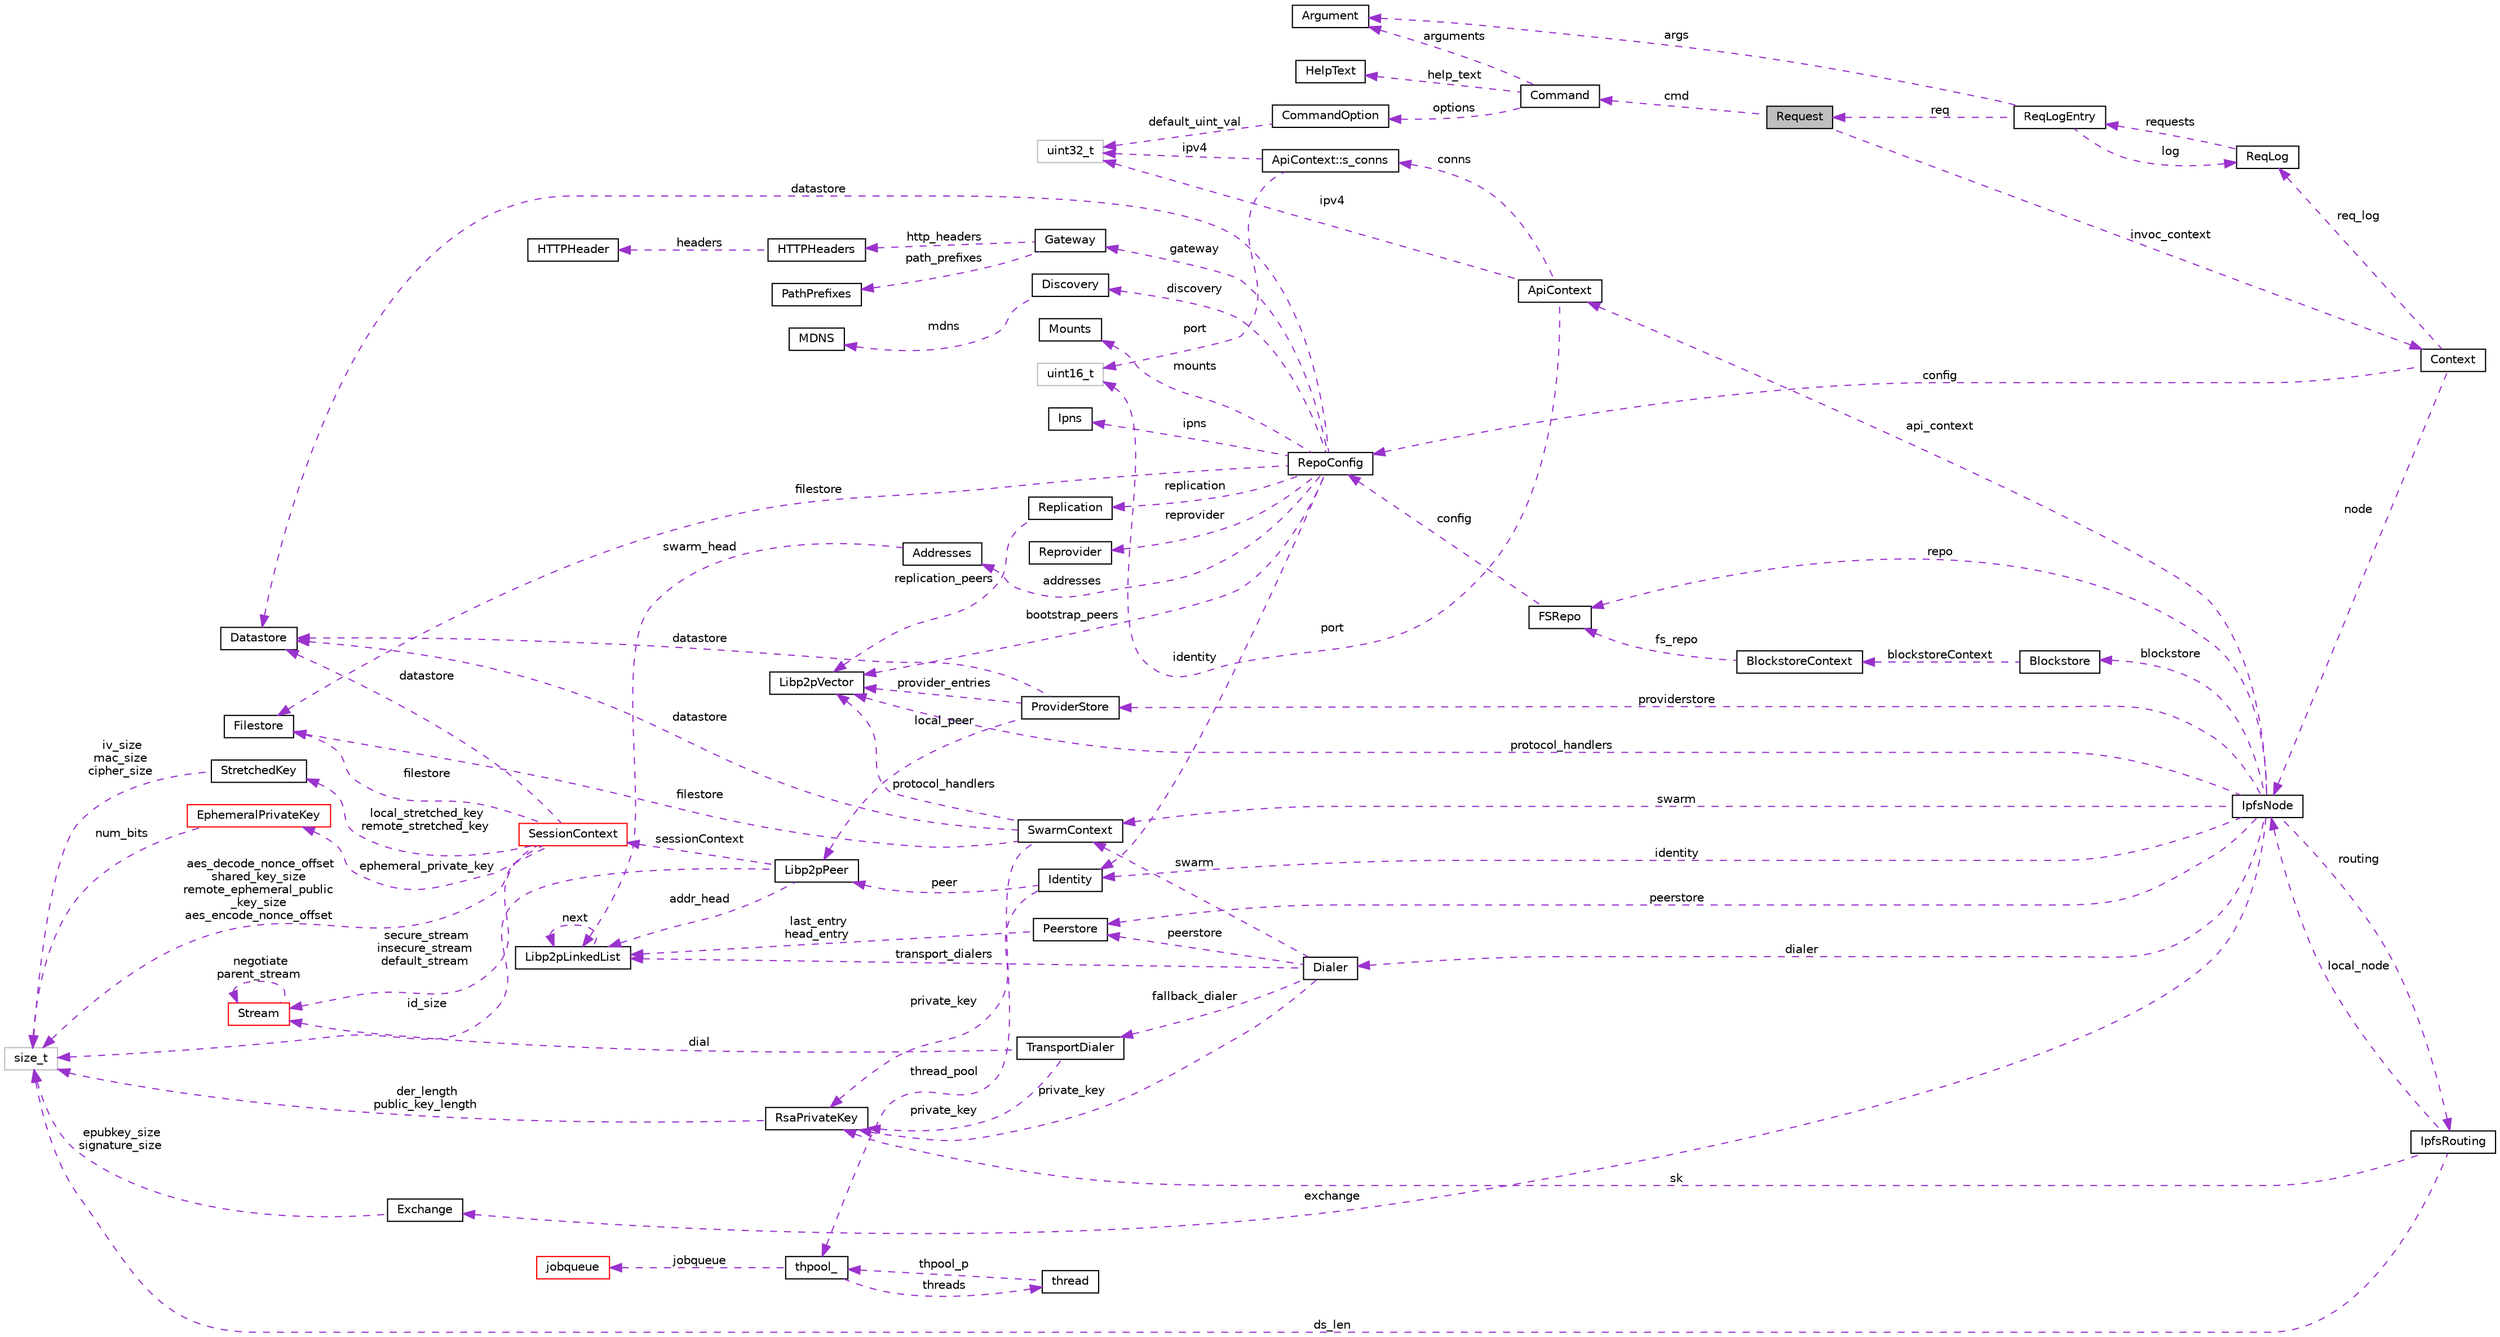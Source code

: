 digraph "Request"
{
  edge [fontname="Helvetica",fontsize="10",labelfontname="Helvetica",labelfontsize="10"];
  node [fontname="Helvetica",fontsize="10",shape=record];
  rankdir="LR";
  Node1 [label="Request",height=0.2,width=0.4,color="black", fillcolor="grey75", style="filled", fontcolor="black"];
  Node2 -> Node1 [dir="back",color="darkorchid3",fontsize="10",style="dashed",label=" cmd" ,fontname="Helvetica"];
  Node2 [label="Command",height=0.2,width=0.4,color="black", fillcolor="white", style="filled",URL="$struct_command.html"];
  Node3 -> Node2 [dir="back",color="darkorchid3",fontsize="10",style="dashed",label=" arguments" ,fontname="Helvetica"];
  Node3 [label="Argument",height=0.2,width=0.4,color="black", fillcolor="white", style="filled",URL="$struct_argument.html"];
  Node4 -> Node2 [dir="back",color="darkorchid3",fontsize="10",style="dashed",label=" options" ,fontname="Helvetica"];
  Node4 [label="CommandOption",height=0.2,width=0.4,color="black", fillcolor="white", style="filled",URL="$struct_command_option.html"];
  Node5 -> Node4 [dir="back",color="darkorchid3",fontsize="10",style="dashed",label=" default_uint_val" ,fontname="Helvetica"];
  Node5 [label="uint32_t",height=0.2,width=0.4,color="grey75", fillcolor="white", style="filled"];
  Node6 -> Node2 [dir="back",color="darkorchid3",fontsize="10",style="dashed",label=" help_text" ,fontname="Helvetica"];
  Node6 [label="HelpText",height=0.2,width=0.4,color="black", fillcolor="white", style="filled",URL="$struct_help_text.html"];
  Node7 -> Node1 [dir="back",color="darkorchid3",fontsize="10",style="dashed",label=" invoc_context" ,fontname="Helvetica"];
  Node7 [label="Context",height=0.2,width=0.4,color="black", fillcolor="white", style="filled",URL="$struct_context.html"];
  Node8 -> Node7 [dir="back",color="darkorchid3",fontsize="10",style="dashed",label=" node" ,fontname="Helvetica"];
  Node8 [label="IpfsNode",height=0.2,width=0.4,color="black", fillcolor="white", style="filled",URL="$struct_ipfs_node.html"];
  Node9 -> Node8 [dir="back",color="darkorchid3",fontsize="10",style="dashed",label=" protocol_handlers" ,fontname="Helvetica"];
  Node9 [label="Libp2pVector",height=0.2,width=0.4,color="black", fillcolor="white", style="filled",URL="$struct_libp2p_vector.html"];
  Node10 -> Node8 [dir="back",color="darkorchid3",fontsize="10",style="dashed",label=" identity" ,fontname="Helvetica"];
  Node10 [label="Identity",height=0.2,width=0.4,color="black", fillcolor="white", style="filled",URL="$struct_identity.html"];
  Node11 -> Node10 [dir="back",color="darkorchid3",fontsize="10",style="dashed",label=" peer" ,fontname="Helvetica"];
  Node11 [label="Libp2pPeer",height=0.2,width=0.4,color="black", fillcolor="white", style="filled",URL="$struct_libp2p_peer.html"];
  Node12 -> Node11 [dir="back",color="darkorchid3",fontsize="10",style="dashed",label=" sessionContext" ,fontname="Helvetica"];
  Node12 [label="SessionContext",height=0.2,width=0.4,color="red", fillcolor="white", style="filled",URL="$struct_session_context.html"];
  Node13 -> Node12 [dir="back",color="darkorchid3",fontsize="10",style="dashed",label=" ephemeral_private_key" ,fontname="Helvetica"];
  Node13 [label="EphemeralPrivateKey",height=0.2,width=0.4,color="red", fillcolor="white", style="filled",URL="$struct_ephemeral_private_key.html"];
  Node16 -> Node13 [dir="back",color="darkorchid3",fontsize="10",style="dashed",label=" num_bits" ,fontname="Helvetica"];
  Node16 [label="size_t",height=0.2,width=0.4,color="grey75", fillcolor="white", style="filled"];
  Node21 -> Node12 [dir="back",color="darkorchid3",fontsize="10",style="dashed",label=" local_stretched_key\nremote_stretched_key" ,fontname="Helvetica"];
  Node21 [label="StretchedKey",height=0.2,width=0.4,color="black", fillcolor="white", style="filled",URL="$struct_stretched_key.html"];
  Node16 -> Node21 [dir="back",color="darkorchid3",fontsize="10",style="dashed",label=" iv_size\nmac_size\ncipher_size" ,fontname="Helvetica"];
  Node23 -> Node12 [dir="back",color="darkorchid3",fontsize="10",style="dashed",label=" filestore" ,fontname="Helvetica"];
  Node23 [label="Filestore",height=0.2,width=0.4,color="black", fillcolor="white", style="filled",URL="$struct_filestore.html"];
  Node16 -> Node12 [dir="back",color="darkorchid3",fontsize="10",style="dashed",label=" aes_decode_nonce_offset\nshared_key_size\nremote_ephemeral_public\l_key_size\naes_encode_nonce_offset" ,fontname="Helvetica"];
  Node24 -> Node12 [dir="back",color="darkorchid3",fontsize="10",style="dashed",label=" datastore" ,fontname="Helvetica"];
  Node24 [label="Datastore",height=0.2,width=0.4,color="black", fillcolor="white", style="filled",URL="$struct_datastore.html"];
  Node25 -> Node12 [dir="back",color="darkorchid3",fontsize="10",style="dashed",label=" secure_stream\ninsecure_stream\ndefault_stream" ,fontname="Helvetica"];
  Node25 [label="Stream",height=0.2,width=0.4,color="red", fillcolor="white", style="filled",URL="$struct_stream.html"];
  Node25 -> Node25 [dir="back",color="darkorchid3",fontsize="10",style="dashed",label=" negotiate\nparent_stream" ,fontname="Helvetica"];
  Node28 -> Node11 [dir="back",color="darkorchid3",fontsize="10",style="dashed",label=" addr_head" ,fontname="Helvetica"];
  Node28 [label="Libp2pLinkedList",height=0.2,width=0.4,color="black", fillcolor="white", style="filled",URL="$struct_libp2p_linked_list.html"];
  Node28 -> Node28 [dir="back",color="darkorchid3",fontsize="10",style="dashed",label=" next" ,fontname="Helvetica"];
  Node16 -> Node11 [dir="back",color="darkorchid3",fontsize="10",style="dashed",label=" id_size" ,fontname="Helvetica"];
  Node29 -> Node10 [dir="back",color="darkorchid3",fontsize="10",style="dashed",label=" private_key" ,fontname="Helvetica"];
  Node29 [label="RsaPrivateKey",height=0.2,width=0.4,color="black", fillcolor="white", style="filled",URL="$struct_rsa_private_key.html"];
  Node16 -> Node29 [dir="back",color="darkorchid3",fontsize="10",style="dashed",label=" der_length\npublic_key_length" ,fontname="Helvetica"];
  Node30 -> Node8 [dir="back",color="darkorchid3",fontsize="10",style="dashed",label=" routing" ,fontname="Helvetica"];
  Node30 [label="IpfsRouting",height=0.2,width=0.4,color="black", fillcolor="white", style="filled",URL="$struct_ipfs_routing.html"];
  Node8 -> Node30 [dir="back",color="darkorchid3",fontsize="10",style="dashed",label=" local_node" ,fontname="Helvetica"];
  Node29 -> Node30 [dir="back",color="darkorchid3",fontsize="10",style="dashed",label=" sk" ,fontname="Helvetica"];
  Node16 -> Node30 [dir="back",color="darkorchid3",fontsize="10",style="dashed",label=" ds_len" ,fontname="Helvetica"];
  Node31 -> Node8 [dir="back",color="darkorchid3",fontsize="10",style="dashed",label=" providerstore" ,fontname="Helvetica"];
  Node31 [label="ProviderStore",height=0.2,width=0.4,color="black", fillcolor="white", style="filled",URL="$struct_provider_store.html"];
  Node9 -> Node31 [dir="back",color="darkorchid3",fontsize="10",style="dashed",label=" provider_entries" ,fontname="Helvetica"];
  Node11 -> Node31 [dir="back",color="darkorchid3",fontsize="10",style="dashed",label=" local_peer" ,fontname="Helvetica"];
  Node24 -> Node31 [dir="back",color="darkorchid3",fontsize="10",style="dashed",label=" datastore" ,fontname="Helvetica"];
  Node32 -> Node8 [dir="back",color="darkorchid3",fontsize="10",style="dashed",label=" dialer" ,fontname="Helvetica"];
  Node32 [label="Dialer",height=0.2,width=0.4,color="black", fillcolor="white", style="filled",URL="$struct_dialer.html"];
  Node33 -> Node32 [dir="back",color="darkorchid3",fontsize="10",style="dashed",label=" fallback_dialer" ,fontname="Helvetica"];
  Node33 [label="TransportDialer",height=0.2,width=0.4,color="black", fillcolor="white", style="filled",URL="$struct_transport_dialer.html"];
  Node29 -> Node33 [dir="back",color="darkorchid3",fontsize="10",style="dashed",label=" private_key" ,fontname="Helvetica"];
  Node25 -> Node33 [dir="back",color="darkorchid3",fontsize="10",style="dashed",label=" dial" ,fontname="Helvetica"];
  Node28 -> Node32 [dir="back",color="darkorchid3",fontsize="10",style="dashed",label=" transport_dialers" ,fontname="Helvetica"];
  Node29 -> Node32 [dir="back",color="darkorchid3",fontsize="10",style="dashed",label=" private_key" ,fontname="Helvetica"];
  Node34 -> Node32 [dir="back",color="darkorchid3",fontsize="10",style="dashed",label=" swarm" ,fontname="Helvetica"];
  Node34 [label="SwarmContext",height=0.2,width=0.4,color="black", fillcolor="white", style="filled",URL="$struct_swarm_context.html"];
  Node9 -> Node34 [dir="back",color="darkorchid3",fontsize="10",style="dashed",label=" protocol_handlers" ,fontname="Helvetica"];
  Node23 -> Node34 [dir="back",color="darkorchid3",fontsize="10",style="dashed",label=" filestore" ,fontname="Helvetica"];
  Node35 -> Node34 [dir="back",color="darkorchid3",fontsize="10",style="dashed",label=" thread_pool" ,fontname="Helvetica"];
  Node35 [label="thpool_",height=0.2,width=0.4,color="black", fillcolor="white", style="filled",URL="$structthpool__.html"];
  Node36 -> Node35 [dir="back",color="darkorchid3",fontsize="10",style="dashed",label=" threads" ,fontname="Helvetica"];
  Node36 [label="thread",height=0.2,width=0.4,color="black", fillcolor="white", style="filled",URL="$structthread.html"];
  Node35 -> Node36 [dir="back",color="darkorchid3",fontsize="10",style="dashed",label=" thpool_p" ,fontname="Helvetica"];
  Node37 -> Node35 [dir="back",color="darkorchid3",fontsize="10",style="dashed",label=" jobqueue" ,fontname="Helvetica"];
  Node37 [label="jobqueue",height=0.2,width=0.4,color="red", fillcolor="white", style="filled",URL="$structjobqueue.html"];
  Node24 -> Node34 [dir="back",color="darkorchid3",fontsize="10",style="dashed",label=" datastore" ,fontname="Helvetica"];
  Node40 -> Node32 [dir="back",color="darkorchid3",fontsize="10",style="dashed",label=" peerstore" ,fontname="Helvetica"];
  Node40 [label="Peerstore",height=0.2,width=0.4,color="black", fillcolor="white", style="filled",URL="$struct_peerstore.html"];
  Node28 -> Node40 [dir="back",color="darkorchid3",fontsize="10",style="dashed",label=" last_entry\nhead_entry" ,fontname="Helvetica"];
  Node41 -> Node8 [dir="back",color="darkorchid3",fontsize="10",style="dashed",label=" repo" ,fontname="Helvetica"];
  Node41 [label="FSRepo",height=0.2,width=0.4,color="black", fillcolor="white", style="filled",URL="$struct_f_s_repo.html"];
  Node42 -> Node41 [dir="back",color="darkorchid3",fontsize="10",style="dashed",label=" config" ,fontname="Helvetica"];
  Node42 [label="RepoConfig",height=0.2,width=0.4,color="black", fillcolor="white", style="filled",URL="$struct_repo_config.html"];
  Node9 -> Node42 [dir="back",color="darkorchid3",fontsize="10",style="dashed",label=" bootstrap_peers" ,fontname="Helvetica"];
  Node10 -> Node42 [dir="back",color="darkorchid3",fontsize="10",style="dashed",label=" identity" ,fontname="Helvetica"];
  Node43 -> Node42 [dir="back",color="darkorchid3",fontsize="10",style="dashed",label=" reprovider" ,fontname="Helvetica"];
  Node43 [label="Reprovider",height=0.2,width=0.4,color="black", fillcolor="white", style="filled",URL="$struct_reprovider.html"];
  Node44 -> Node42 [dir="back",color="darkorchid3",fontsize="10",style="dashed",label=" discovery" ,fontname="Helvetica"];
  Node44 [label="Discovery",height=0.2,width=0.4,color="black", fillcolor="white", style="filled",URL="$struct_discovery.html"];
  Node45 -> Node44 [dir="back",color="darkorchid3",fontsize="10",style="dashed",label=" mdns" ,fontname="Helvetica"];
  Node45 [label="MDNS",height=0.2,width=0.4,color="black", fillcolor="white", style="filled",URL="$struct_m_d_n_s.html"];
  Node46 -> Node42 [dir="back",color="darkorchid3",fontsize="10",style="dashed",label=" mounts" ,fontname="Helvetica"];
  Node46 [label="Mounts",height=0.2,width=0.4,color="black", fillcolor="white", style="filled",URL="$struct_mounts.html"];
  Node47 -> Node42 [dir="back",color="darkorchid3",fontsize="10",style="dashed",label=" ipns" ,fontname="Helvetica"];
  Node47 [label="Ipns",height=0.2,width=0.4,color="black", fillcolor="white", style="filled",URL="$struct_ipns.html"];
  Node23 -> Node42 [dir="back",color="darkorchid3",fontsize="10",style="dashed",label=" filestore" ,fontname="Helvetica"];
  Node48 -> Node42 [dir="back",color="darkorchid3",fontsize="10",style="dashed",label=" addresses" ,fontname="Helvetica"];
  Node48 [label="Addresses",height=0.2,width=0.4,color="black", fillcolor="white", style="filled",URL="$struct_addresses.html"];
  Node28 -> Node48 [dir="back",color="darkorchid3",fontsize="10",style="dashed",label=" swarm_head" ,fontname="Helvetica"];
  Node49 -> Node42 [dir="back",color="darkorchid3",fontsize="10",style="dashed",label=" replication" ,fontname="Helvetica"];
  Node49 [label="Replication",height=0.2,width=0.4,color="black", fillcolor="white", style="filled",URL="$struct_replication.html"];
  Node9 -> Node49 [dir="back",color="darkorchid3",fontsize="10",style="dashed",label=" replication_peers" ,fontname="Helvetica"];
  Node50 -> Node42 [dir="back",color="darkorchid3",fontsize="10",style="dashed",label=" gateway" ,fontname="Helvetica"];
  Node50 [label="Gateway",height=0.2,width=0.4,color="black", fillcolor="white", style="filled",URL="$struct_gateway.html"];
  Node51 -> Node50 [dir="back",color="darkorchid3",fontsize="10",style="dashed",label=" http_headers" ,fontname="Helvetica"];
  Node51 [label="HTTPHeaders",height=0.2,width=0.4,color="black", fillcolor="white", style="filled",URL="$struct_h_t_t_p_headers.html"];
  Node52 -> Node51 [dir="back",color="darkorchid3",fontsize="10",style="dashed",label=" headers" ,fontname="Helvetica"];
  Node52 [label="HTTPHeader",height=0.2,width=0.4,color="black", fillcolor="white", style="filled",URL="$struct_h_t_t_p_header.html"];
  Node53 -> Node50 [dir="back",color="darkorchid3",fontsize="10",style="dashed",label=" path_prefixes" ,fontname="Helvetica"];
  Node53 [label="PathPrefixes",height=0.2,width=0.4,color="black", fillcolor="white", style="filled",URL="$struct_path_prefixes.html"];
  Node24 -> Node42 [dir="back",color="darkorchid3",fontsize="10",style="dashed",label=" datastore" ,fontname="Helvetica"];
  Node34 -> Node8 [dir="back",color="darkorchid3",fontsize="10",style="dashed",label=" swarm" ,fontname="Helvetica"];
  Node54 -> Node8 [dir="back",color="darkorchid3",fontsize="10",style="dashed",label=" api_context" ,fontname="Helvetica"];
  Node54 [label="ApiContext",height=0.2,width=0.4,color="black", fillcolor="white", style="filled",URL="$struct_api_context.html"];
  Node5 -> Node54 [dir="back",color="darkorchid3",fontsize="10",style="dashed",label=" ipv4" ,fontname="Helvetica"];
  Node55 -> Node54 [dir="back",color="darkorchid3",fontsize="10",style="dashed",label=" port" ,fontname="Helvetica"];
  Node55 [label="uint16_t",height=0.2,width=0.4,color="grey75", fillcolor="white", style="filled"];
  Node56 -> Node54 [dir="back",color="darkorchid3",fontsize="10",style="dashed",label=" conns" ,fontname="Helvetica"];
  Node56 [label="ApiContext::s_conns",height=0.2,width=0.4,color="black", fillcolor="white", style="filled",URL="$struct_api_context_1_1s__conns.html"];
  Node5 -> Node56 [dir="back",color="darkorchid3",fontsize="10",style="dashed",label=" ipv4" ,fontname="Helvetica"];
  Node55 -> Node56 [dir="back",color="darkorchid3",fontsize="10",style="dashed",label=" port" ,fontname="Helvetica"];
  Node57 -> Node8 [dir="back",color="darkorchid3",fontsize="10",style="dashed",label=" exchange" ,fontname="Helvetica"];
  Node57 [label="Exchange",height=0.2,width=0.4,color="black", fillcolor="white", style="filled",URL="$struct_exchange.html"];
  Node16 -> Node57 [dir="back",color="darkorchid3",fontsize="10",style="dashed",label=" epubkey_size\nsignature_size" ,fontname="Helvetica"];
  Node58 -> Node8 [dir="back",color="darkorchid3",fontsize="10",style="dashed",label=" blockstore" ,fontname="Helvetica"];
  Node58 [label="Blockstore",height=0.2,width=0.4,color="black", fillcolor="white", style="filled",URL="$struct_blockstore.html"];
  Node59 -> Node58 [dir="back",color="darkorchid3",fontsize="10",style="dashed",label=" blockstoreContext" ,fontname="Helvetica"];
  Node59 [label="BlockstoreContext",height=0.2,width=0.4,color="black", fillcolor="white", style="filled",URL="$struct_blockstore_context.html"];
  Node41 -> Node59 [dir="back",color="darkorchid3",fontsize="10",style="dashed",label=" fs_repo" ,fontname="Helvetica"];
  Node40 -> Node8 [dir="back",color="darkorchid3",fontsize="10",style="dashed",label=" peerstore" ,fontname="Helvetica"];
  Node60 -> Node7 [dir="back",color="darkorchid3",fontsize="10",style="dashed",label=" req_log" ,fontname="Helvetica"];
  Node60 [label="ReqLog",height=0.2,width=0.4,color="black", fillcolor="white", style="filled",URL="$struct_req_log.html"];
  Node61 -> Node60 [dir="back",color="darkorchid3",fontsize="10",style="dashed",label=" requests" ,fontname="Helvetica"];
  Node61 [label="ReqLogEntry",height=0.2,width=0.4,color="black", fillcolor="white", style="filled",URL="$struct_req_log_entry.html"];
  Node60 -> Node61 [dir="back",color="darkorchid3",fontsize="10",style="dashed",label=" log" ,fontname="Helvetica"];
  Node3 -> Node61 [dir="back",color="darkorchid3",fontsize="10",style="dashed",label=" args" ,fontname="Helvetica"];
  Node1 -> Node61 [dir="back",color="darkorchid3",fontsize="10",style="dashed",label=" req" ,fontname="Helvetica"];
  Node42 -> Node7 [dir="back",color="darkorchid3",fontsize="10",style="dashed",label=" config" ,fontname="Helvetica"];
}
